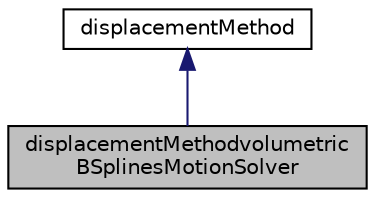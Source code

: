 digraph "displacementMethodvolumetricBSplinesMotionSolver"
{
  bgcolor="transparent";
  edge [fontname="Helvetica",fontsize="10",labelfontname="Helvetica",labelfontsize="10"];
  node [fontname="Helvetica",fontsize="10",shape=record];
  Node1 [label="displacementMethodvolumetric\lBSplinesMotionSolver",height=0.2,width=0.4,color="black", fillcolor="grey75", style="filled" fontcolor="black"];
  Node2 -> Node1 [dir="back",color="midnightblue",fontsize="10",style="solid",fontname="Helvetica"];
  Node2 [label="displacementMethod",height=0.2,width=0.4,color="black",URL="$classFoam_1_1displacementMethod.html",tooltip="Abstract base class for displacement methods, which are a set or wrapper classes allowing to change t..."];
}
